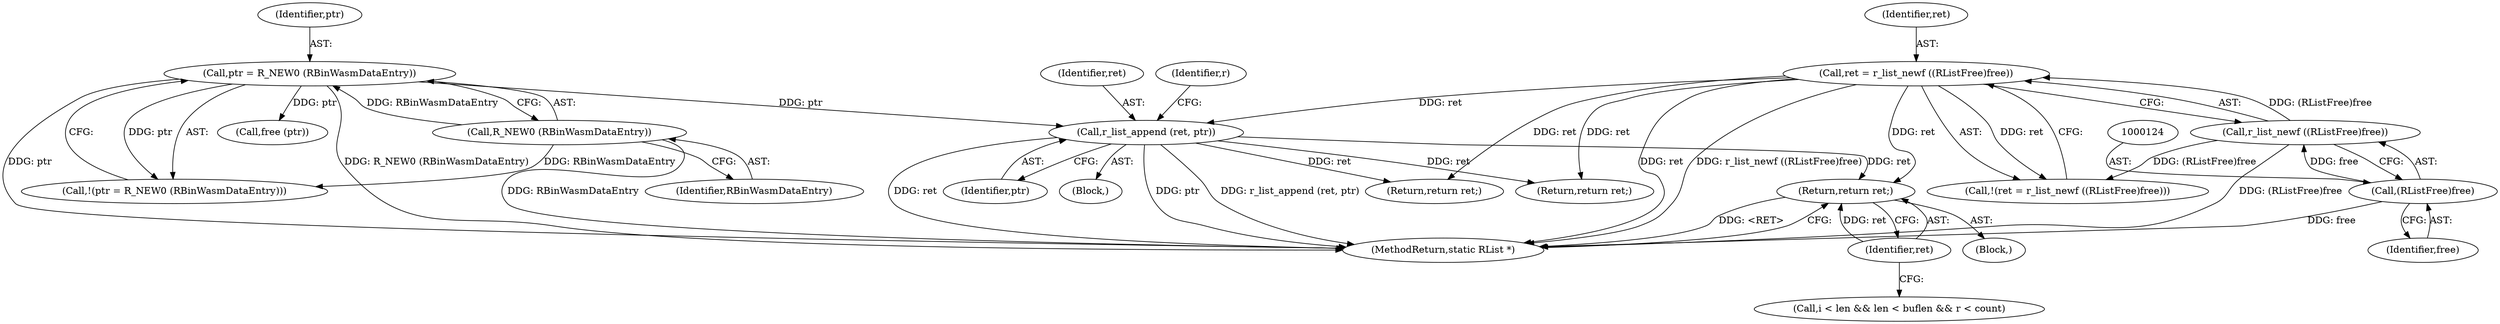digraph "0_radare2_d2632f6483a3ceb5d8e0a5fb11142c51c43978b4_0@pointer" {
"1000286" [label="(Return,return ret;)"];
"1000287" [label="(Identifier,ret)"];
"1000120" [label="(Call,ret = r_list_newf ((RListFree)free))"];
"1000122" [label="(Call,r_list_newf ((RListFree)free))"];
"1000123" [label="(Call,(RListFree)free)"];
"1000280" [label="(Call,r_list_append (ret, ptr))"];
"1000190" [label="(Call,ptr = R_NEW0 (RBinWasmDataEntry))"];
"1000192" [label="(Call,R_NEW0 (RBinWasmDataEntry))"];
"1000287" [label="(Identifier,ret)"];
"1000122" [label="(Call,r_list_newf ((RListFree)free))"];
"1000281" [label="(Identifier,ret)"];
"1000191" [label="(Identifier,ptr)"];
"1000291" [label="(Return,return ret;)"];
"1000284" [label="(Identifier,r)"];
"1000286" [label="(Return,return ret;)"];
"1000189" [label="(Call,!(ptr = R_NEW0 (RBinWasmDataEntry)))"];
"1000120" [label="(Call,ret = r_list_newf ((RListFree)free))"];
"1000190" [label="(Call,ptr = R_NEW0 (RBinWasmDataEntry))"];
"1000119" [label="(Call,!(ret = r_list_newf ((RListFree)free)))"];
"1000289" [label="(Call,free (ptr))"];
"1000125" [label="(Identifier,free)"];
"1000187" [label="(Block,)"];
"1000293" [label="(MethodReturn,static RList *)"];
"1000103" [label="(Block,)"];
"1000282" [label="(Identifier,ptr)"];
"1000195" [label="(Return,return ret;)"];
"1000176" [label="(Call,i < len && len < buflen && r < count)"];
"1000280" [label="(Call,r_list_append (ret, ptr))"];
"1000192" [label="(Call,R_NEW0 (RBinWasmDataEntry))"];
"1000193" [label="(Identifier,RBinWasmDataEntry)"];
"1000121" [label="(Identifier,ret)"];
"1000123" [label="(Call,(RListFree)free)"];
"1000286" -> "1000103"  [label="AST: "];
"1000286" -> "1000287"  [label="CFG: "];
"1000287" -> "1000286"  [label="AST: "];
"1000293" -> "1000286"  [label="CFG: "];
"1000286" -> "1000293"  [label="DDG: <RET>"];
"1000287" -> "1000286"  [label="DDG: ret"];
"1000120" -> "1000286"  [label="DDG: ret"];
"1000280" -> "1000286"  [label="DDG: ret"];
"1000287" -> "1000176"  [label="CFG: "];
"1000120" -> "1000119"  [label="AST: "];
"1000120" -> "1000122"  [label="CFG: "];
"1000121" -> "1000120"  [label="AST: "];
"1000122" -> "1000120"  [label="AST: "];
"1000119" -> "1000120"  [label="CFG: "];
"1000120" -> "1000293"  [label="DDG: ret"];
"1000120" -> "1000293"  [label="DDG: r_list_newf ((RListFree)free)"];
"1000120" -> "1000119"  [label="DDG: ret"];
"1000122" -> "1000120"  [label="DDG: (RListFree)free"];
"1000120" -> "1000195"  [label="DDG: ret"];
"1000120" -> "1000280"  [label="DDG: ret"];
"1000120" -> "1000291"  [label="DDG: ret"];
"1000122" -> "1000123"  [label="CFG: "];
"1000123" -> "1000122"  [label="AST: "];
"1000122" -> "1000293"  [label="DDG: (RListFree)free"];
"1000122" -> "1000119"  [label="DDG: (RListFree)free"];
"1000123" -> "1000122"  [label="DDG: free"];
"1000123" -> "1000125"  [label="CFG: "];
"1000124" -> "1000123"  [label="AST: "];
"1000125" -> "1000123"  [label="AST: "];
"1000123" -> "1000293"  [label="DDG: free"];
"1000280" -> "1000187"  [label="AST: "];
"1000280" -> "1000282"  [label="CFG: "];
"1000281" -> "1000280"  [label="AST: "];
"1000282" -> "1000280"  [label="AST: "];
"1000284" -> "1000280"  [label="CFG: "];
"1000280" -> "1000293"  [label="DDG: ptr"];
"1000280" -> "1000293"  [label="DDG: r_list_append (ret, ptr)"];
"1000280" -> "1000293"  [label="DDG: ret"];
"1000280" -> "1000195"  [label="DDG: ret"];
"1000190" -> "1000280"  [label="DDG: ptr"];
"1000280" -> "1000291"  [label="DDG: ret"];
"1000190" -> "1000189"  [label="AST: "];
"1000190" -> "1000192"  [label="CFG: "];
"1000191" -> "1000190"  [label="AST: "];
"1000192" -> "1000190"  [label="AST: "];
"1000189" -> "1000190"  [label="CFG: "];
"1000190" -> "1000293"  [label="DDG: ptr"];
"1000190" -> "1000293"  [label="DDG: R_NEW0 (RBinWasmDataEntry)"];
"1000190" -> "1000189"  [label="DDG: ptr"];
"1000192" -> "1000190"  [label="DDG: RBinWasmDataEntry"];
"1000190" -> "1000289"  [label="DDG: ptr"];
"1000192" -> "1000193"  [label="CFG: "];
"1000193" -> "1000192"  [label="AST: "];
"1000192" -> "1000293"  [label="DDG: RBinWasmDataEntry"];
"1000192" -> "1000189"  [label="DDG: RBinWasmDataEntry"];
}
